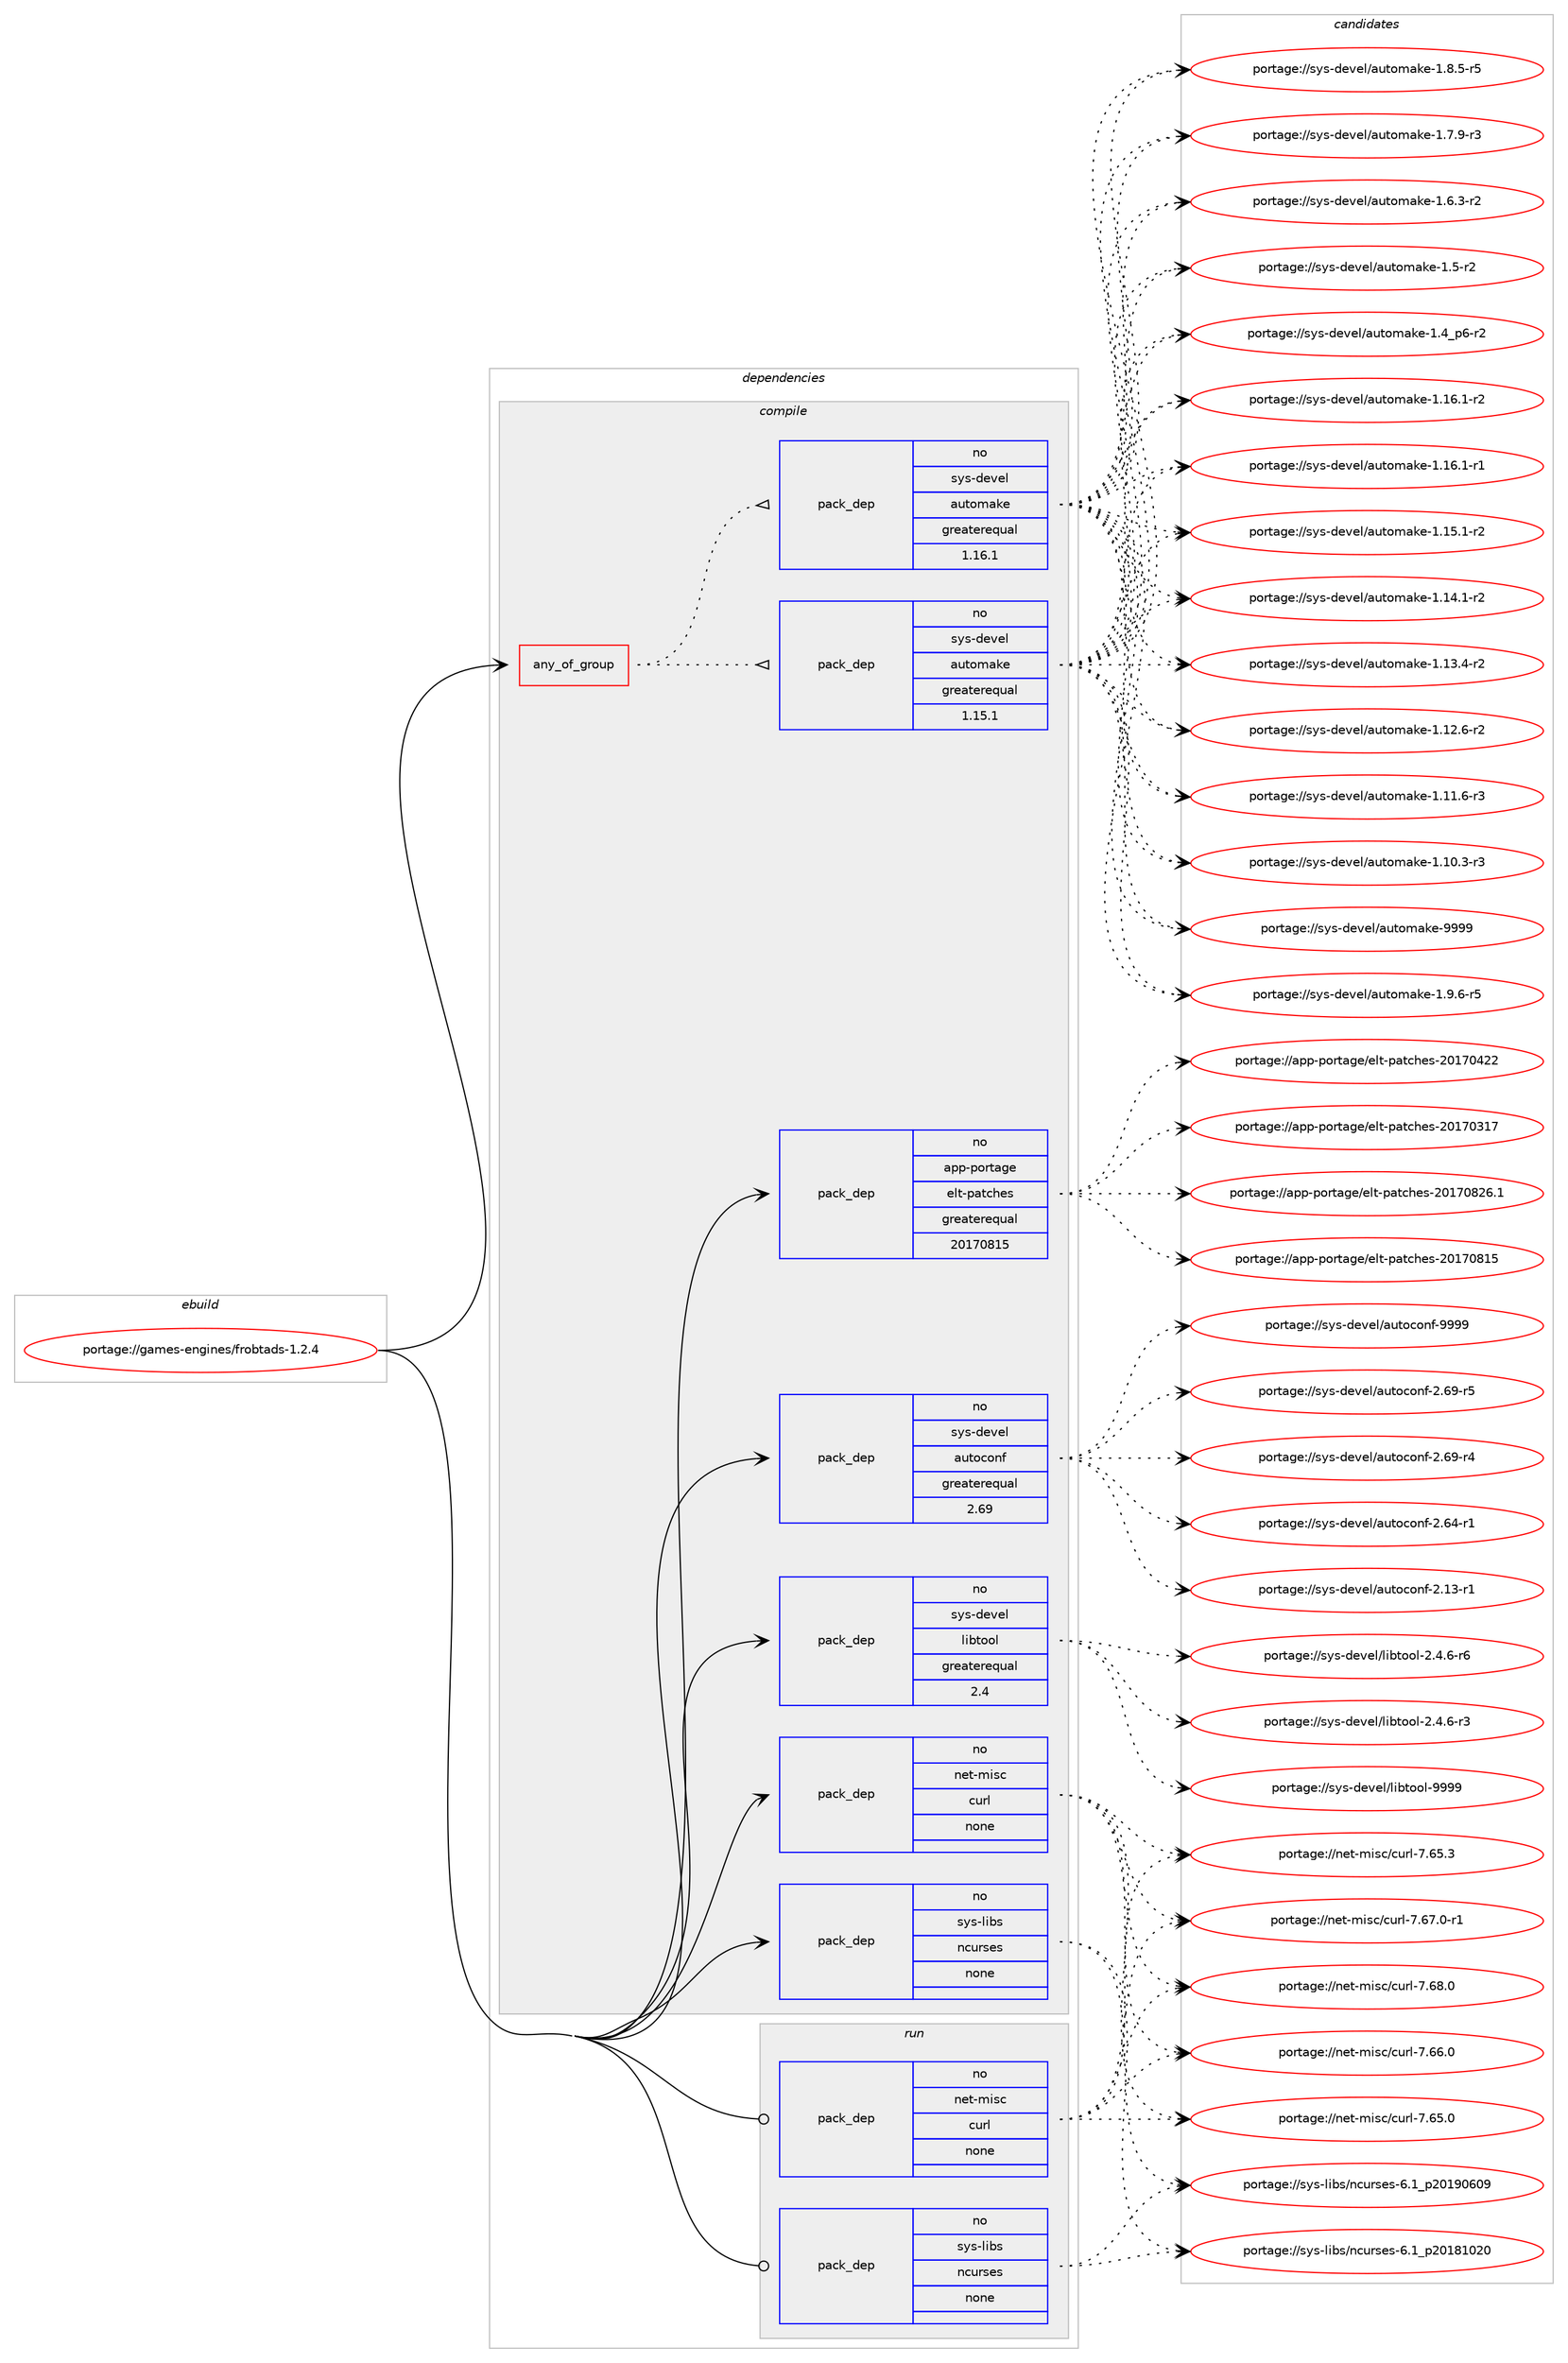 digraph prolog {

# *************
# Graph options
# *************

newrank=true;
concentrate=true;
compound=true;
graph [rankdir=LR,fontname=Helvetica,fontsize=10,ranksep=1.5];#, ranksep=2.5, nodesep=0.2];
edge  [arrowhead=vee];
node  [fontname=Helvetica,fontsize=10];

# **********
# The ebuild
# **********

subgraph cluster_leftcol {
color=gray;
rank=same;
label=<<i>ebuild</i>>;
id [label="portage://games-engines/frobtads-1.2.4", color=red, width=4, href="../games-engines/frobtads-1.2.4.svg"];
}

# ****************
# The dependencies
# ****************

subgraph cluster_midcol {
color=gray;
label=<<i>dependencies</i>>;
subgraph cluster_compile {
fillcolor="#eeeeee";
style=filled;
label=<<i>compile</i>>;
subgraph any4251 {
dependency287093 [label=<<TABLE BORDER="0" CELLBORDER="1" CELLSPACING="0" CELLPADDING="4"><TR><TD CELLPADDING="10">any_of_group</TD></TR></TABLE>>, shape=none, color=red];subgraph pack222978 {
dependency287094 [label=<<TABLE BORDER="0" CELLBORDER="1" CELLSPACING="0" CELLPADDING="4" WIDTH="220"><TR><TD ROWSPAN="6" CELLPADDING="30">pack_dep</TD></TR><TR><TD WIDTH="110">no</TD></TR><TR><TD>sys-devel</TD></TR><TR><TD>automake</TD></TR><TR><TD>greaterequal</TD></TR><TR><TD>1.16.1</TD></TR></TABLE>>, shape=none, color=blue];
}
dependency287093:e -> dependency287094:w [weight=20,style="dotted",arrowhead="oinv"];
subgraph pack222979 {
dependency287095 [label=<<TABLE BORDER="0" CELLBORDER="1" CELLSPACING="0" CELLPADDING="4" WIDTH="220"><TR><TD ROWSPAN="6" CELLPADDING="30">pack_dep</TD></TR><TR><TD WIDTH="110">no</TD></TR><TR><TD>sys-devel</TD></TR><TR><TD>automake</TD></TR><TR><TD>greaterequal</TD></TR><TR><TD>1.15.1</TD></TR></TABLE>>, shape=none, color=blue];
}
dependency287093:e -> dependency287095:w [weight=20,style="dotted",arrowhead="oinv"];
}
id:e -> dependency287093:w [weight=20,style="solid",arrowhead="vee"];
subgraph pack222980 {
dependency287096 [label=<<TABLE BORDER="0" CELLBORDER="1" CELLSPACING="0" CELLPADDING="4" WIDTH="220"><TR><TD ROWSPAN="6" CELLPADDING="30">pack_dep</TD></TR><TR><TD WIDTH="110">no</TD></TR><TR><TD>app-portage</TD></TR><TR><TD>elt-patches</TD></TR><TR><TD>greaterequal</TD></TR><TR><TD>20170815</TD></TR></TABLE>>, shape=none, color=blue];
}
id:e -> dependency287096:w [weight=20,style="solid",arrowhead="vee"];
subgraph pack222981 {
dependency287097 [label=<<TABLE BORDER="0" CELLBORDER="1" CELLSPACING="0" CELLPADDING="4" WIDTH="220"><TR><TD ROWSPAN="6" CELLPADDING="30">pack_dep</TD></TR><TR><TD WIDTH="110">no</TD></TR><TR><TD>net-misc</TD></TR><TR><TD>curl</TD></TR><TR><TD>none</TD></TR><TR><TD></TD></TR></TABLE>>, shape=none, color=blue];
}
id:e -> dependency287097:w [weight=20,style="solid",arrowhead="vee"];
subgraph pack222982 {
dependency287098 [label=<<TABLE BORDER="0" CELLBORDER="1" CELLSPACING="0" CELLPADDING="4" WIDTH="220"><TR><TD ROWSPAN="6" CELLPADDING="30">pack_dep</TD></TR><TR><TD WIDTH="110">no</TD></TR><TR><TD>sys-devel</TD></TR><TR><TD>autoconf</TD></TR><TR><TD>greaterequal</TD></TR><TR><TD>2.69</TD></TR></TABLE>>, shape=none, color=blue];
}
id:e -> dependency287098:w [weight=20,style="solid",arrowhead="vee"];
subgraph pack222983 {
dependency287099 [label=<<TABLE BORDER="0" CELLBORDER="1" CELLSPACING="0" CELLPADDING="4" WIDTH="220"><TR><TD ROWSPAN="6" CELLPADDING="30">pack_dep</TD></TR><TR><TD WIDTH="110">no</TD></TR><TR><TD>sys-devel</TD></TR><TR><TD>libtool</TD></TR><TR><TD>greaterequal</TD></TR><TR><TD>2.4</TD></TR></TABLE>>, shape=none, color=blue];
}
id:e -> dependency287099:w [weight=20,style="solid",arrowhead="vee"];
subgraph pack222984 {
dependency287100 [label=<<TABLE BORDER="0" CELLBORDER="1" CELLSPACING="0" CELLPADDING="4" WIDTH="220"><TR><TD ROWSPAN="6" CELLPADDING="30">pack_dep</TD></TR><TR><TD WIDTH="110">no</TD></TR><TR><TD>sys-libs</TD></TR><TR><TD>ncurses</TD></TR><TR><TD>none</TD></TR><TR><TD></TD></TR></TABLE>>, shape=none, color=blue];
}
id:e -> dependency287100:w [weight=20,style="solid",arrowhead="vee"];
}
subgraph cluster_compileandrun {
fillcolor="#eeeeee";
style=filled;
label=<<i>compile and run</i>>;
}
subgraph cluster_run {
fillcolor="#eeeeee";
style=filled;
label=<<i>run</i>>;
subgraph pack222985 {
dependency287101 [label=<<TABLE BORDER="0" CELLBORDER="1" CELLSPACING="0" CELLPADDING="4" WIDTH="220"><TR><TD ROWSPAN="6" CELLPADDING="30">pack_dep</TD></TR><TR><TD WIDTH="110">no</TD></TR><TR><TD>net-misc</TD></TR><TR><TD>curl</TD></TR><TR><TD>none</TD></TR><TR><TD></TD></TR></TABLE>>, shape=none, color=blue];
}
id:e -> dependency287101:w [weight=20,style="solid",arrowhead="odot"];
subgraph pack222986 {
dependency287102 [label=<<TABLE BORDER="0" CELLBORDER="1" CELLSPACING="0" CELLPADDING="4" WIDTH="220"><TR><TD ROWSPAN="6" CELLPADDING="30">pack_dep</TD></TR><TR><TD WIDTH="110">no</TD></TR><TR><TD>sys-libs</TD></TR><TR><TD>ncurses</TD></TR><TR><TD>none</TD></TR><TR><TD></TD></TR></TABLE>>, shape=none, color=blue];
}
id:e -> dependency287102:w [weight=20,style="solid",arrowhead="odot"];
}
}

# **************
# The candidates
# **************

subgraph cluster_choices {
rank=same;
color=gray;
label=<<i>candidates</i>>;

subgraph choice222978 {
color=black;
nodesep=1;
choice115121115451001011181011084797117116111109971071014557575757 [label="portage://sys-devel/automake-9999", color=red, width=4,href="../sys-devel/automake-9999.svg"];
choice115121115451001011181011084797117116111109971071014549465746544511453 [label="portage://sys-devel/automake-1.9.6-r5", color=red, width=4,href="../sys-devel/automake-1.9.6-r5.svg"];
choice115121115451001011181011084797117116111109971071014549465646534511453 [label="portage://sys-devel/automake-1.8.5-r5", color=red, width=4,href="../sys-devel/automake-1.8.5-r5.svg"];
choice115121115451001011181011084797117116111109971071014549465546574511451 [label="portage://sys-devel/automake-1.7.9-r3", color=red, width=4,href="../sys-devel/automake-1.7.9-r3.svg"];
choice115121115451001011181011084797117116111109971071014549465446514511450 [label="portage://sys-devel/automake-1.6.3-r2", color=red, width=4,href="../sys-devel/automake-1.6.3-r2.svg"];
choice11512111545100101118101108479711711611110997107101454946534511450 [label="portage://sys-devel/automake-1.5-r2", color=red, width=4,href="../sys-devel/automake-1.5-r2.svg"];
choice115121115451001011181011084797117116111109971071014549465295112544511450 [label="portage://sys-devel/automake-1.4_p6-r2", color=red, width=4,href="../sys-devel/automake-1.4_p6-r2.svg"];
choice11512111545100101118101108479711711611110997107101454946495446494511450 [label="portage://sys-devel/automake-1.16.1-r2", color=red, width=4,href="../sys-devel/automake-1.16.1-r2.svg"];
choice11512111545100101118101108479711711611110997107101454946495446494511449 [label="portage://sys-devel/automake-1.16.1-r1", color=red, width=4,href="../sys-devel/automake-1.16.1-r1.svg"];
choice11512111545100101118101108479711711611110997107101454946495346494511450 [label="portage://sys-devel/automake-1.15.1-r2", color=red, width=4,href="../sys-devel/automake-1.15.1-r2.svg"];
choice11512111545100101118101108479711711611110997107101454946495246494511450 [label="portage://sys-devel/automake-1.14.1-r2", color=red, width=4,href="../sys-devel/automake-1.14.1-r2.svg"];
choice11512111545100101118101108479711711611110997107101454946495146524511450 [label="portage://sys-devel/automake-1.13.4-r2", color=red, width=4,href="../sys-devel/automake-1.13.4-r2.svg"];
choice11512111545100101118101108479711711611110997107101454946495046544511450 [label="portage://sys-devel/automake-1.12.6-r2", color=red, width=4,href="../sys-devel/automake-1.12.6-r2.svg"];
choice11512111545100101118101108479711711611110997107101454946494946544511451 [label="portage://sys-devel/automake-1.11.6-r3", color=red, width=4,href="../sys-devel/automake-1.11.6-r3.svg"];
choice11512111545100101118101108479711711611110997107101454946494846514511451 [label="portage://sys-devel/automake-1.10.3-r3", color=red, width=4,href="../sys-devel/automake-1.10.3-r3.svg"];
dependency287094:e -> choice115121115451001011181011084797117116111109971071014557575757:w [style=dotted,weight="100"];
dependency287094:e -> choice115121115451001011181011084797117116111109971071014549465746544511453:w [style=dotted,weight="100"];
dependency287094:e -> choice115121115451001011181011084797117116111109971071014549465646534511453:w [style=dotted,weight="100"];
dependency287094:e -> choice115121115451001011181011084797117116111109971071014549465546574511451:w [style=dotted,weight="100"];
dependency287094:e -> choice115121115451001011181011084797117116111109971071014549465446514511450:w [style=dotted,weight="100"];
dependency287094:e -> choice11512111545100101118101108479711711611110997107101454946534511450:w [style=dotted,weight="100"];
dependency287094:e -> choice115121115451001011181011084797117116111109971071014549465295112544511450:w [style=dotted,weight="100"];
dependency287094:e -> choice11512111545100101118101108479711711611110997107101454946495446494511450:w [style=dotted,weight="100"];
dependency287094:e -> choice11512111545100101118101108479711711611110997107101454946495446494511449:w [style=dotted,weight="100"];
dependency287094:e -> choice11512111545100101118101108479711711611110997107101454946495346494511450:w [style=dotted,weight="100"];
dependency287094:e -> choice11512111545100101118101108479711711611110997107101454946495246494511450:w [style=dotted,weight="100"];
dependency287094:e -> choice11512111545100101118101108479711711611110997107101454946495146524511450:w [style=dotted,weight="100"];
dependency287094:e -> choice11512111545100101118101108479711711611110997107101454946495046544511450:w [style=dotted,weight="100"];
dependency287094:e -> choice11512111545100101118101108479711711611110997107101454946494946544511451:w [style=dotted,weight="100"];
dependency287094:e -> choice11512111545100101118101108479711711611110997107101454946494846514511451:w [style=dotted,weight="100"];
}
subgraph choice222979 {
color=black;
nodesep=1;
choice115121115451001011181011084797117116111109971071014557575757 [label="portage://sys-devel/automake-9999", color=red, width=4,href="../sys-devel/automake-9999.svg"];
choice115121115451001011181011084797117116111109971071014549465746544511453 [label="portage://sys-devel/automake-1.9.6-r5", color=red, width=4,href="../sys-devel/automake-1.9.6-r5.svg"];
choice115121115451001011181011084797117116111109971071014549465646534511453 [label="portage://sys-devel/automake-1.8.5-r5", color=red, width=4,href="../sys-devel/automake-1.8.5-r5.svg"];
choice115121115451001011181011084797117116111109971071014549465546574511451 [label="portage://sys-devel/automake-1.7.9-r3", color=red, width=4,href="../sys-devel/automake-1.7.9-r3.svg"];
choice115121115451001011181011084797117116111109971071014549465446514511450 [label="portage://sys-devel/automake-1.6.3-r2", color=red, width=4,href="../sys-devel/automake-1.6.3-r2.svg"];
choice11512111545100101118101108479711711611110997107101454946534511450 [label="portage://sys-devel/automake-1.5-r2", color=red, width=4,href="../sys-devel/automake-1.5-r2.svg"];
choice115121115451001011181011084797117116111109971071014549465295112544511450 [label="portage://sys-devel/automake-1.4_p6-r2", color=red, width=4,href="../sys-devel/automake-1.4_p6-r2.svg"];
choice11512111545100101118101108479711711611110997107101454946495446494511450 [label="portage://sys-devel/automake-1.16.1-r2", color=red, width=4,href="../sys-devel/automake-1.16.1-r2.svg"];
choice11512111545100101118101108479711711611110997107101454946495446494511449 [label="portage://sys-devel/automake-1.16.1-r1", color=red, width=4,href="../sys-devel/automake-1.16.1-r1.svg"];
choice11512111545100101118101108479711711611110997107101454946495346494511450 [label="portage://sys-devel/automake-1.15.1-r2", color=red, width=4,href="../sys-devel/automake-1.15.1-r2.svg"];
choice11512111545100101118101108479711711611110997107101454946495246494511450 [label="portage://sys-devel/automake-1.14.1-r2", color=red, width=4,href="../sys-devel/automake-1.14.1-r2.svg"];
choice11512111545100101118101108479711711611110997107101454946495146524511450 [label="portage://sys-devel/automake-1.13.4-r2", color=red, width=4,href="../sys-devel/automake-1.13.4-r2.svg"];
choice11512111545100101118101108479711711611110997107101454946495046544511450 [label="portage://sys-devel/automake-1.12.6-r2", color=red, width=4,href="../sys-devel/automake-1.12.6-r2.svg"];
choice11512111545100101118101108479711711611110997107101454946494946544511451 [label="portage://sys-devel/automake-1.11.6-r3", color=red, width=4,href="../sys-devel/automake-1.11.6-r3.svg"];
choice11512111545100101118101108479711711611110997107101454946494846514511451 [label="portage://sys-devel/automake-1.10.3-r3", color=red, width=4,href="../sys-devel/automake-1.10.3-r3.svg"];
dependency287095:e -> choice115121115451001011181011084797117116111109971071014557575757:w [style=dotted,weight="100"];
dependency287095:e -> choice115121115451001011181011084797117116111109971071014549465746544511453:w [style=dotted,weight="100"];
dependency287095:e -> choice115121115451001011181011084797117116111109971071014549465646534511453:w [style=dotted,weight="100"];
dependency287095:e -> choice115121115451001011181011084797117116111109971071014549465546574511451:w [style=dotted,weight="100"];
dependency287095:e -> choice115121115451001011181011084797117116111109971071014549465446514511450:w [style=dotted,weight="100"];
dependency287095:e -> choice11512111545100101118101108479711711611110997107101454946534511450:w [style=dotted,weight="100"];
dependency287095:e -> choice115121115451001011181011084797117116111109971071014549465295112544511450:w [style=dotted,weight="100"];
dependency287095:e -> choice11512111545100101118101108479711711611110997107101454946495446494511450:w [style=dotted,weight="100"];
dependency287095:e -> choice11512111545100101118101108479711711611110997107101454946495446494511449:w [style=dotted,weight="100"];
dependency287095:e -> choice11512111545100101118101108479711711611110997107101454946495346494511450:w [style=dotted,weight="100"];
dependency287095:e -> choice11512111545100101118101108479711711611110997107101454946495246494511450:w [style=dotted,weight="100"];
dependency287095:e -> choice11512111545100101118101108479711711611110997107101454946495146524511450:w [style=dotted,weight="100"];
dependency287095:e -> choice11512111545100101118101108479711711611110997107101454946495046544511450:w [style=dotted,weight="100"];
dependency287095:e -> choice11512111545100101118101108479711711611110997107101454946494946544511451:w [style=dotted,weight="100"];
dependency287095:e -> choice11512111545100101118101108479711711611110997107101454946494846514511451:w [style=dotted,weight="100"];
}
subgraph choice222980 {
color=black;
nodesep=1;
choice971121124511211111411697103101471011081164511297116991041011154550484955485650544649 [label="portage://app-portage/elt-patches-20170826.1", color=red, width=4,href="../app-portage/elt-patches-20170826.1.svg"];
choice97112112451121111141169710310147101108116451129711699104101115455048495548564953 [label="portage://app-portage/elt-patches-20170815", color=red, width=4,href="../app-portage/elt-patches-20170815.svg"];
choice97112112451121111141169710310147101108116451129711699104101115455048495548525050 [label="portage://app-portage/elt-patches-20170422", color=red, width=4,href="../app-portage/elt-patches-20170422.svg"];
choice97112112451121111141169710310147101108116451129711699104101115455048495548514955 [label="portage://app-portage/elt-patches-20170317", color=red, width=4,href="../app-portage/elt-patches-20170317.svg"];
dependency287096:e -> choice971121124511211111411697103101471011081164511297116991041011154550484955485650544649:w [style=dotted,weight="100"];
dependency287096:e -> choice97112112451121111141169710310147101108116451129711699104101115455048495548564953:w [style=dotted,weight="100"];
dependency287096:e -> choice97112112451121111141169710310147101108116451129711699104101115455048495548525050:w [style=dotted,weight="100"];
dependency287096:e -> choice97112112451121111141169710310147101108116451129711699104101115455048495548514955:w [style=dotted,weight="100"];
}
subgraph choice222981 {
color=black;
nodesep=1;
choice1101011164510910511599479911711410845554654564648 [label="portage://net-misc/curl-7.68.0", color=red, width=4,href="../net-misc/curl-7.68.0.svg"];
choice11010111645109105115994799117114108455546545546484511449 [label="portage://net-misc/curl-7.67.0-r1", color=red, width=4,href="../net-misc/curl-7.67.0-r1.svg"];
choice1101011164510910511599479911711410845554654544648 [label="portage://net-misc/curl-7.66.0", color=red, width=4,href="../net-misc/curl-7.66.0.svg"];
choice1101011164510910511599479911711410845554654534651 [label="portage://net-misc/curl-7.65.3", color=red, width=4,href="../net-misc/curl-7.65.3.svg"];
choice1101011164510910511599479911711410845554654534648 [label="portage://net-misc/curl-7.65.0", color=red, width=4,href="../net-misc/curl-7.65.0.svg"];
dependency287097:e -> choice1101011164510910511599479911711410845554654564648:w [style=dotted,weight="100"];
dependency287097:e -> choice11010111645109105115994799117114108455546545546484511449:w [style=dotted,weight="100"];
dependency287097:e -> choice1101011164510910511599479911711410845554654544648:w [style=dotted,weight="100"];
dependency287097:e -> choice1101011164510910511599479911711410845554654534651:w [style=dotted,weight="100"];
dependency287097:e -> choice1101011164510910511599479911711410845554654534648:w [style=dotted,weight="100"];
}
subgraph choice222982 {
color=black;
nodesep=1;
choice115121115451001011181011084797117116111991111101024557575757 [label="portage://sys-devel/autoconf-9999", color=red, width=4,href="../sys-devel/autoconf-9999.svg"];
choice1151211154510010111810110847971171161119911111010245504654574511453 [label="portage://sys-devel/autoconf-2.69-r5", color=red, width=4,href="../sys-devel/autoconf-2.69-r5.svg"];
choice1151211154510010111810110847971171161119911111010245504654574511452 [label="portage://sys-devel/autoconf-2.69-r4", color=red, width=4,href="../sys-devel/autoconf-2.69-r4.svg"];
choice1151211154510010111810110847971171161119911111010245504654524511449 [label="portage://sys-devel/autoconf-2.64-r1", color=red, width=4,href="../sys-devel/autoconf-2.64-r1.svg"];
choice1151211154510010111810110847971171161119911111010245504649514511449 [label="portage://sys-devel/autoconf-2.13-r1", color=red, width=4,href="../sys-devel/autoconf-2.13-r1.svg"];
dependency287098:e -> choice115121115451001011181011084797117116111991111101024557575757:w [style=dotted,weight="100"];
dependency287098:e -> choice1151211154510010111810110847971171161119911111010245504654574511453:w [style=dotted,weight="100"];
dependency287098:e -> choice1151211154510010111810110847971171161119911111010245504654574511452:w [style=dotted,weight="100"];
dependency287098:e -> choice1151211154510010111810110847971171161119911111010245504654524511449:w [style=dotted,weight="100"];
dependency287098:e -> choice1151211154510010111810110847971171161119911111010245504649514511449:w [style=dotted,weight="100"];
}
subgraph choice222983 {
color=black;
nodesep=1;
choice1151211154510010111810110847108105981161111111084557575757 [label="portage://sys-devel/libtool-9999", color=red, width=4,href="../sys-devel/libtool-9999.svg"];
choice1151211154510010111810110847108105981161111111084550465246544511454 [label="portage://sys-devel/libtool-2.4.6-r6", color=red, width=4,href="../sys-devel/libtool-2.4.6-r6.svg"];
choice1151211154510010111810110847108105981161111111084550465246544511451 [label="portage://sys-devel/libtool-2.4.6-r3", color=red, width=4,href="../sys-devel/libtool-2.4.6-r3.svg"];
dependency287099:e -> choice1151211154510010111810110847108105981161111111084557575757:w [style=dotted,weight="100"];
dependency287099:e -> choice1151211154510010111810110847108105981161111111084550465246544511454:w [style=dotted,weight="100"];
dependency287099:e -> choice1151211154510010111810110847108105981161111111084550465246544511451:w [style=dotted,weight="100"];
}
subgraph choice222984 {
color=black;
nodesep=1;
choice1151211154510810598115471109911711411510111545544649951125048495748544857 [label="portage://sys-libs/ncurses-6.1_p20190609", color=red, width=4,href="../sys-libs/ncurses-6.1_p20190609.svg"];
choice1151211154510810598115471109911711411510111545544649951125048495649485048 [label="portage://sys-libs/ncurses-6.1_p20181020", color=red, width=4,href="../sys-libs/ncurses-6.1_p20181020.svg"];
dependency287100:e -> choice1151211154510810598115471109911711411510111545544649951125048495748544857:w [style=dotted,weight="100"];
dependency287100:e -> choice1151211154510810598115471109911711411510111545544649951125048495649485048:w [style=dotted,weight="100"];
}
subgraph choice222985 {
color=black;
nodesep=1;
choice1101011164510910511599479911711410845554654564648 [label="portage://net-misc/curl-7.68.0", color=red, width=4,href="../net-misc/curl-7.68.0.svg"];
choice11010111645109105115994799117114108455546545546484511449 [label="portage://net-misc/curl-7.67.0-r1", color=red, width=4,href="../net-misc/curl-7.67.0-r1.svg"];
choice1101011164510910511599479911711410845554654544648 [label="portage://net-misc/curl-7.66.0", color=red, width=4,href="../net-misc/curl-7.66.0.svg"];
choice1101011164510910511599479911711410845554654534651 [label="portage://net-misc/curl-7.65.3", color=red, width=4,href="../net-misc/curl-7.65.3.svg"];
choice1101011164510910511599479911711410845554654534648 [label="portage://net-misc/curl-7.65.0", color=red, width=4,href="../net-misc/curl-7.65.0.svg"];
dependency287101:e -> choice1101011164510910511599479911711410845554654564648:w [style=dotted,weight="100"];
dependency287101:e -> choice11010111645109105115994799117114108455546545546484511449:w [style=dotted,weight="100"];
dependency287101:e -> choice1101011164510910511599479911711410845554654544648:w [style=dotted,weight="100"];
dependency287101:e -> choice1101011164510910511599479911711410845554654534651:w [style=dotted,weight="100"];
dependency287101:e -> choice1101011164510910511599479911711410845554654534648:w [style=dotted,weight="100"];
}
subgraph choice222986 {
color=black;
nodesep=1;
choice1151211154510810598115471109911711411510111545544649951125048495748544857 [label="portage://sys-libs/ncurses-6.1_p20190609", color=red, width=4,href="../sys-libs/ncurses-6.1_p20190609.svg"];
choice1151211154510810598115471109911711411510111545544649951125048495649485048 [label="portage://sys-libs/ncurses-6.1_p20181020", color=red, width=4,href="../sys-libs/ncurses-6.1_p20181020.svg"];
dependency287102:e -> choice1151211154510810598115471109911711411510111545544649951125048495748544857:w [style=dotted,weight="100"];
dependency287102:e -> choice1151211154510810598115471109911711411510111545544649951125048495649485048:w [style=dotted,weight="100"];
}
}

}

